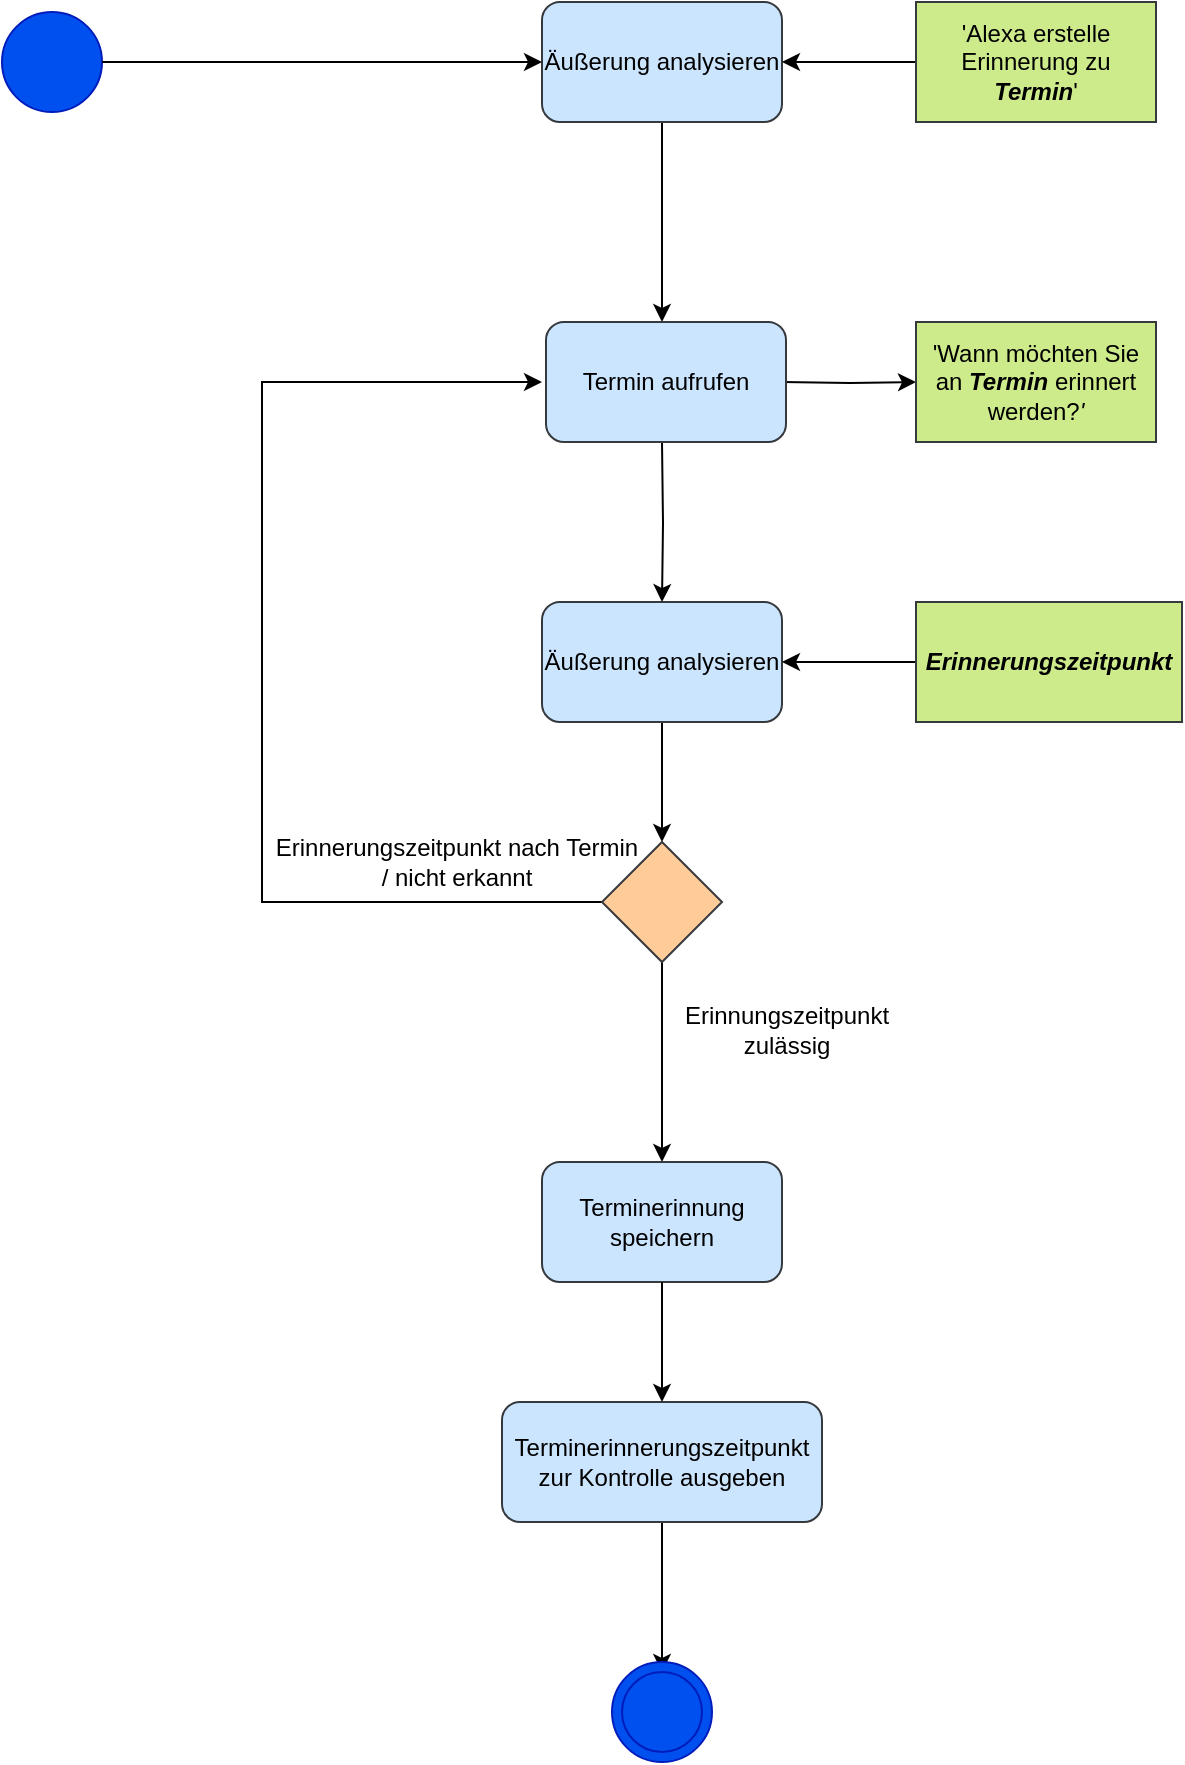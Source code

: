 <mxfile version="12.3.2" type="device" pages="1"><diagram id="nuWyiT7gmxjpGI7YXmKI" name="Page-1"><mxGraphModel dx="898" dy="833" grid="1" gridSize="10" guides="1" tooltips="1" connect="1" arrows="1" fold="1" page="1" pageScale="1" pageWidth="827" pageHeight="1169" math="0" shadow="0"><root><mxCell id="0"/><mxCell id="1" parent="0"/><mxCell id="-P4eb7OK8ZnVViK6GAHu-1" value="" style="ellipse;whiteSpace=wrap;html=1;aspect=fixed;fillColor=#0050ef;strokeColor=#001DBC;fontColor=#ffffff;" vertex="1" parent="1"><mxGeometry x="200" y="65" width="50" height="50" as="geometry"/></mxCell><mxCell id="-P4eb7OK8ZnVViK6GAHu-3" value="" style="edgeStyle=orthogonalEdgeStyle;rounded=0;orthogonalLoop=1;jettySize=auto;html=1;" edge="1" parent="1" source="-P4eb7OK8ZnVViK6GAHu-4"><mxGeometry relative="1" as="geometry"><mxPoint x="530" y="220" as="targetPoint"/></mxGeometry></mxCell><mxCell id="-P4eb7OK8ZnVViK6GAHu-4" value="Äußerung analysieren" style="rounded=1;whiteSpace=wrap;html=1;fillColor=#cce5ff;strokeColor=#36393d;" vertex="1" parent="1"><mxGeometry x="470" y="60" width="120" height="60" as="geometry"/></mxCell><mxCell id="-P4eb7OK8ZnVViK6GAHu-5" style="edgeStyle=orthogonalEdgeStyle;rounded=0;orthogonalLoop=1;jettySize=auto;html=1;exitX=0;exitY=0.5;exitDx=0;exitDy=0;entryX=1;entryY=0.5;entryDx=0;entryDy=0;" edge="1" parent="1" source="-P4eb7OK8ZnVViK6GAHu-6" target="-P4eb7OK8ZnVViK6GAHu-4"><mxGeometry relative="1" as="geometry"/></mxCell><mxCell id="-P4eb7OK8ZnVViK6GAHu-6" value="'Alexa erstelle Erinnerung zu &lt;b&gt;&lt;i&gt;Termin&lt;/i&gt;&lt;/b&gt;'" style="rounded=0;whiteSpace=wrap;html=1;fillColor=#cdeb8b;strokeColor=#36393d;" vertex="1" parent="1"><mxGeometry x="657" y="60" width="120" height="60" as="geometry"/></mxCell><mxCell id="-P4eb7OK8ZnVViK6GAHu-7" value="" style="edgeStyle=orthogonalEdgeStyle;rounded=0;orthogonalLoop=1;jettySize=auto;html=1;" edge="1" parent="1" source="-P4eb7OK8ZnVViK6GAHu-13" target="-P4eb7OK8ZnVViK6GAHu-12"><mxGeometry relative="1" as="geometry"/></mxCell><mxCell id="-P4eb7OK8ZnVViK6GAHu-8" value="" style="edgeStyle=orthogonalEdgeStyle;rounded=0;orthogonalLoop=1;jettySize=auto;html=1;" edge="1" parent="1" target="-P4eb7OK8ZnVViK6GAHu-24"><mxGeometry relative="1" as="geometry"><mxPoint x="590" y="250" as="sourcePoint"/></mxGeometry></mxCell><mxCell id="-P4eb7OK8ZnVViK6GAHu-10" value="" style="edgeStyle=orthogonalEdgeStyle;rounded=0;orthogonalLoop=1;jettySize=auto;html=1;entryX=0;entryY=0.5;entryDx=0;entryDy=0;" edge="1" parent="1" source="-P4eb7OK8ZnVViK6GAHu-12"><mxGeometry relative="1" as="geometry"><mxPoint x="470" y="250" as="targetPoint"/><Array as="points"><mxPoint x="330" y="510"/><mxPoint x="330" y="250"/></Array></mxGeometry></mxCell><mxCell id="-P4eb7OK8ZnVViK6GAHu-11" value="" style="edgeStyle=orthogonalEdgeStyle;rounded=0;orthogonalLoop=1;jettySize=auto;html=1;entryX=0.5;entryY=0;entryDx=0;entryDy=0;" edge="1" parent="1" source="-P4eb7OK8ZnVViK6GAHu-12" target="-P4eb7OK8ZnVViK6GAHu-20"><mxGeometry relative="1" as="geometry"><mxPoint x="530" y="620" as="targetPoint"/></mxGeometry></mxCell><mxCell id="-P4eb7OK8ZnVViK6GAHu-12" value="" style="rhombus;whiteSpace=wrap;html=1;fillColor=#ffcc99;strokeColor=#36393d;" vertex="1" parent="1"><mxGeometry x="500" y="480" width="60" height="60" as="geometry"/></mxCell><mxCell id="-P4eb7OK8ZnVViK6GAHu-13" value="Äußerung analysieren" style="rounded=1;whiteSpace=wrap;html=1;fillColor=#cce5ff;strokeColor=#36393d;" vertex="1" parent="1"><mxGeometry x="470" y="360" width="120" height="60" as="geometry"/></mxCell><mxCell id="-P4eb7OK8ZnVViK6GAHu-14" value="" style="edgeStyle=orthogonalEdgeStyle;rounded=0;orthogonalLoop=1;jettySize=auto;html=1;" edge="1" parent="1" target="-P4eb7OK8ZnVViK6GAHu-13"><mxGeometry relative="1" as="geometry"><mxPoint x="530" y="280" as="sourcePoint"/><mxPoint x="530" y="480" as="targetPoint"/></mxGeometry></mxCell><mxCell id="-P4eb7OK8ZnVViK6GAHu-19" value="" style="edgeStyle=orthogonalEdgeStyle;rounded=0;orthogonalLoop=1;jettySize=auto;html=1;" edge="1" parent="1" source="-P4eb7OK8ZnVViK6GAHu-42" target="-P4eb7OK8ZnVViK6GAHu-40"><mxGeometry relative="1" as="geometry"/></mxCell><mxCell id="-P4eb7OK8ZnVViK6GAHu-20" value="Terminerinnung speichern" style="rounded=1;whiteSpace=wrap;html=1;fillColor=#cce5ff;strokeColor=#36393d;" vertex="1" parent="1"><mxGeometry x="470" y="640" width="120" height="60" as="geometry"/></mxCell><mxCell id="-P4eb7OK8ZnVViK6GAHu-21" value="Erinnungszeitpunkt &lt;br&gt;zulässig" style="text;html=1;align=center;verticalAlign=middle;resizable=0;points=[];;autosize=1;" vertex="1" parent="1"><mxGeometry x="532" y="559" width="120" height="30" as="geometry"/></mxCell><mxCell id="-P4eb7OK8ZnVViK6GAHu-22" value="Erinnerungszeitpunkt nach Termin &lt;br&gt;/ nicht erkannt" style="text;html=1;align=center;verticalAlign=middle;resizable=0;points=[];;autosize=1;" vertex="1" parent="1"><mxGeometry x="327" y="474.5" width="200" height="30" as="geometry"/></mxCell><mxCell id="-P4eb7OK8ZnVViK6GAHu-24" value="'Wann möchten Sie an &lt;i&gt;&lt;b&gt;Termin &lt;/b&gt;&lt;/i&gt;erinnert werden?&lt;i&gt;'&lt;/i&gt;" style="rounded=0;whiteSpace=wrap;html=1;fillColor=#cdeb8b;strokeColor=#36393d;" vertex="1" parent="1"><mxGeometry x="657" y="220" width="120" height="60" as="geometry"/></mxCell><mxCell id="-P4eb7OK8ZnVViK6GAHu-25" value="" style="edgeStyle=orthogonalEdgeStyle;rounded=0;orthogonalLoop=1;jettySize=auto;html=1;" edge="1" parent="1" source="-P4eb7OK8ZnVViK6GAHu-26" target="-P4eb7OK8ZnVViK6GAHu-13"><mxGeometry relative="1" as="geometry"/></mxCell><mxCell id="-P4eb7OK8ZnVViK6GAHu-26" value="&amp;nbsp;&lt;b&gt;&lt;i&gt;Erinnerungszeitpunkt&amp;nbsp;&lt;/i&gt;&lt;/b&gt;" style="rounded=0;whiteSpace=wrap;html=1;fillColor=#cdeb8b;strokeColor=#36393d;" vertex="1" parent="1"><mxGeometry x="657" y="360" width="133" height="60" as="geometry"/></mxCell><mxCell id="-P4eb7OK8ZnVViK6GAHu-32" value="" style="edgeStyle=orthogonalEdgeStyle;rounded=0;orthogonalLoop=1;jettySize=auto;html=1;exitX=1;exitY=0.5;exitDx=0;exitDy=0;entryX=0;entryY=0.5;entryDx=0;entryDy=0;" edge="1" parent="1" source="-P4eb7OK8ZnVViK6GAHu-1" target="-P4eb7OK8ZnVViK6GAHu-4"><mxGeometry relative="1" as="geometry"><mxPoint x="180" y="90" as="sourcePoint"/><mxPoint x="333" y="90" as="targetPoint"/></mxGeometry></mxCell><mxCell id="-P4eb7OK8ZnVViK6GAHu-39" value="" style="ellipse;whiteSpace=wrap;html=1;aspect=fixed;fillColor=#0050ef;strokeColor=#001DBC;fontColor=#ffffff;" vertex="1" parent="1"><mxGeometry x="505" y="890" width="50" height="50" as="geometry"/></mxCell><mxCell id="-P4eb7OK8ZnVViK6GAHu-40" value="" style="ellipse;whiteSpace=wrap;html=1;aspect=fixed;fillColor=#0050ef;strokeColor=#001DBC;fontColor=#ffffff;" vertex="1" parent="1"><mxGeometry x="510" y="895" width="40" height="40" as="geometry"/></mxCell><mxCell id="-P4eb7OK8ZnVViK6GAHu-41" value="Termin aufrufen" style="rounded=1;whiteSpace=wrap;html=1;fillColor=#cce5ff;strokeColor=#36393d;" vertex="1" parent="1"><mxGeometry x="472" y="220" width="120" height="60" as="geometry"/></mxCell><mxCell id="-P4eb7OK8ZnVViK6GAHu-42" value="Terminerinnerungszeitpunkt zur Kontrolle ausgeben" style="rounded=1;whiteSpace=wrap;html=1;fillColor=#cce5ff;strokeColor=#36393d;" vertex="1" parent="1"><mxGeometry x="450" y="760" width="160" height="60" as="geometry"/></mxCell><mxCell id="-P4eb7OK8ZnVViK6GAHu-43" value="" style="edgeStyle=orthogonalEdgeStyle;rounded=0;orthogonalLoop=1;jettySize=auto;html=1;" edge="1" parent="1" source="-P4eb7OK8ZnVViK6GAHu-20" target="-P4eb7OK8ZnVViK6GAHu-42"><mxGeometry relative="1" as="geometry"><mxPoint x="530" y="700" as="sourcePoint"/><mxPoint x="530" y="995" as="targetPoint"/></mxGeometry></mxCell></root></mxGraphModel></diagram></mxfile>